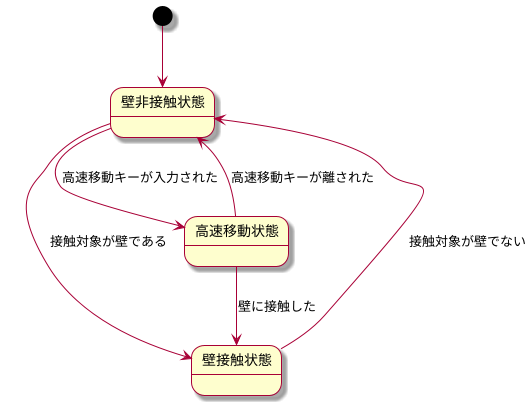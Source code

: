 @startuml

skin rose
[*] --> 壁非接触状態
壁非接触状態 --> 壁接触状態 : 接触対象が壁である
壁接触状態 --> 壁非接触状態 : 接触対象が壁でない

壁非接触状態 --> 高速移動状態 : 高速移動キーが入力された
高速移動状態 --> 壁非接触状態 : 高速移動キーが離された
高速移動状態 --> 壁接触状態 : 壁に接触した

@enduml